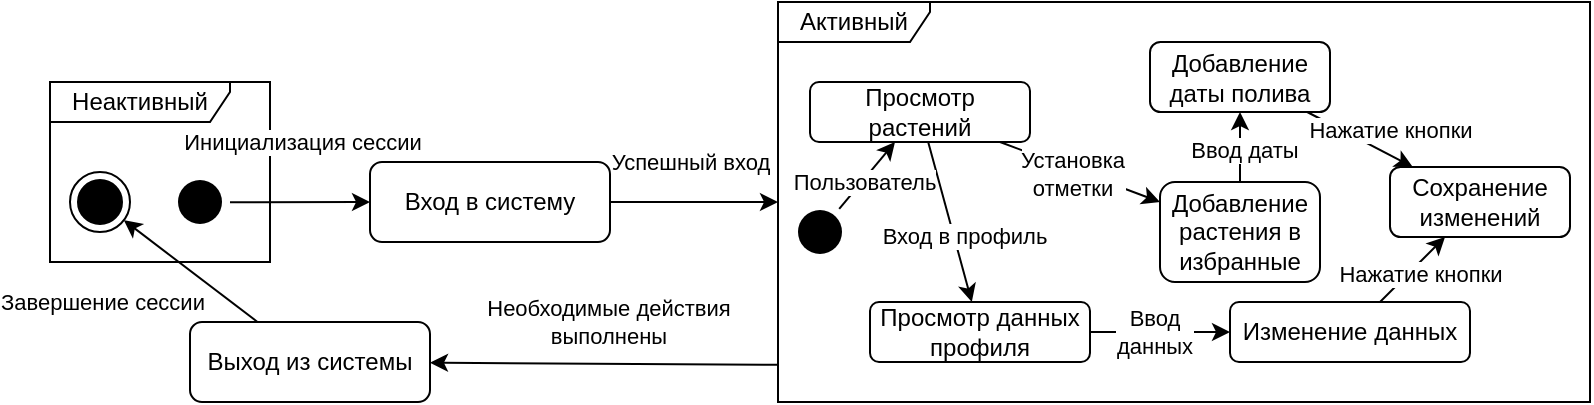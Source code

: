 <mxfile version="27.0.6">
  <diagram name="Page-1" id="b5b7bab2-c9e2-2cf4-8b2a-24fd1a2a6d21">
    <mxGraphModel dx="1143" dy="548" grid="1" gridSize="10" guides="1" tooltips="1" connect="1" arrows="1" fold="1" page="1" pageScale="1" pageWidth="827" pageHeight="1169" background="none" math="0" shadow="0">
      <root>
        <mxCell id="0" />
        <mxCell id="1" parent="0" />
        <mxCell id="jhNfa3J8y6EUKNPpQPUt-3" value="Неактивный" style="shape=umlFrame;whiteSpace=wrap;html=1;pointerEvents=0;width=90;height=20;" parent="1" vertex="1">
          <mxGeometry x="50" y="220" width="110" height="90" as="geometry" />
        </mxCell>
        <mxCell id="jhNfa3J8y6EUKNPpQPUt-9" style="edgeStyle=orthogonalEdgeStyle;rounded=0;orthogonalLoop=1;jettySize=auto;html=1;" parent="1" source="jhNfa3J8y6EUKNPpQPUt-5" target="jhNfa3J8y6EUKNPpQPUt-6" edge="1">
          <mxGeometry relative="1" as="geometry" />
        </mxCell>
        <mxCell id="jhNfa3J8y6EUKNPpQPUt-28" value="Успешный вход" style="edgeLabel;html=1;align=center;verticalAlign=middle;resizable=0;points=[];fontFamily=Helvetica;fontSize=11;fontColor=default;labelBackgroundColor=default;" parent="jhNfa3J8y6EUKNPpQPUt-9" vertex="1" connectable="0">
          <mxGeometry x="-0.285" y="2" relative="1" as="geometry">
            <mxPoint x="10" y="-18" as="offset" />
          </mxGeometry>
        </mxCell>
        <mxCell id="jhNfa3J8y6EUKNPpQPUt-5" value="Вход в систему" style="rounded=1;whiteSpace=wrap;html=1;" parent="1" vertex="1">
          <mxGeometry x="210" y="260" width="120" height="40" as="geometry" />
        </mxCell>
        <mxCell id="jhNfa3J8y6EUKNPpQPUt-26" style="edgeStyle=none;shape=connector;rounded=0;orthogonalLoop=1;jettySize=auto;html=1;strokeColor=default;align=center;verticalAlign=middle;fontFamily=Helvetica;fontSize=11;fontColor=default;labelBackgroundColor=default;endArrow=classic;exitX=-0.001;exitY=0.907;exitDx=0;exitDy=0;exitPerimeter=0;" parent="1" source="jhNfa3J8y6EUKNPpQPUt-6" target="jhNfa3J8y6EUKNPpQPUt-25" edge="1">
          <mxGeometry relative="1" as="geometry" />
        </mxCell>
        <mxCell id="jhNfa3J8y6EUKNPpQPUt-39" value="Необходимые действия&lt;div&gt;выполнены&lt;/div&gt;" style="edgeLabel;html=1;align=center;verticalAlign=middle;resizable=0;points=[];fontFamily=Helvetica;fontSize=11;fontColor=default;labelBackgroundColor=default;" parent="jhNfa3J8y6EUKNPpQPUt-26" vertex="1" connectable="0">
          <mxGeometry x="-0.317" y="-1" relative="1" as="geometry">
            <mxPoint x="-25" y="-20" as="offset" />
          </mxGeometry>
        </mxCell>
        <mxCell id="jhNfa3J8y6EUKNPpQPUt-6" value="Активный" style="shape=umlFrame;whiteSpace=wrap;html=1;pointerEvents=0;width=76;height=20;" parent="1" vertex="1">
          <mxGeometry x="414" y="180" width="406" height="200" as="geometry" />
        </mxCell>
        <mxCell id="jhNfa3J8y6EUKNPpQPUt-17" style="rounded=0;orthogonalLoop=1;jettySize=auto;html=1;" parent="1" source="jhNfa3J8y6EUKNPpQPUt-7" target="jhNfa3J8y6EUKNPpQPUt-16" edge="1">
          <mxGeometry relative="1" as="geometry" />
        </mxCell>
        <mxCell id="jhNfa3J8y6EUKNPpQPUt-18" value="Вход в профиль" style="edgeLabel;html=1;align=center;verticalAlign=middle;resizable=0;points=[];" parent="jhNfa3J8y6EUKNPpQPUt-17" vertex="1" connectable="0">
          <mxGeometry x="-0.41" y="-2" relative="1" as="geometry">
            <mxPoint x="13" y="23" as="offset" />
          </mxGeometry>
        </mxCell>
        <mxCell id="jhNfa3J8y6EUKNPpQPUt-7" value="Просмотр растений" style="rounded=1;whiteSpace=wrap;html=1;" parent="1" vertex="1">
          <mxGeometry x="430" y="220" width="110" height="30" as="geometry" />
        </mxCell>
        <mxCell id="jhNfa3J8y6EUKNPpQPUt-13" style="rounded=0;orthogonalLoop=1;jettySize=auto;html=1;" parent="1" source="jhNfa3J8y6EUKNPpQPUt-12" target="jhNfa3J8y6EUKNPpQPUt-7" edge="1">
          <mxGeometry relative="1" as="geometry" />
        </mxCell>
        <mxCell id="jhNfa3J8y6EUKNPpQPUt-29" value="Пользователь" style="edgeLabel;html=1;align=center;verticalAlign=middle;resizable=0;points=[];fontFamily=Helvetica;fontSize=11;fontColor=default;labelBackgroundColor=default;" parent="jhNfa3J8y6EUKNPpQPUt-13" vertex="1" connectable="0">
          <mxGeometry x="-0.15" relative="1" as="geometry">
            <mxPoint as="offset" />
          </mxGeometry>
        </mxCell>
        <mxCell id="jhNfa3J8y6EUKNPpQPUt-12" value="" style="ellipse;html=1;shape=endState;fillColor=#000000;strokeColor=none;" parent="1" vertex="1">
          <mxGeometry x="420" y="280" width="30" height="30" as="geometry" />
        </mxCell>
        <mxCell id="jhNfa3J8y6EUKNPpQPUt-16" value="Просмотр данных профиля" style="rounded=1;whiteSpace=wrap;html=1;" parent="1" vertex="1">
          <mxGeometry x="460" y="330" width="110" height="30" as="geometry" />
        </mxCell>
        <mxCell id="jhNfa3J8y6EUKNPpQPUt-25" value="Выход из системы" style="rounded=1;whiteSpace=wrap;html=1;" parent="1" vertex="1">
          <mxGeometry x="120" y="340" width="120" height="40" as="geometry" />
        </mxCell>
        <mxCell id="jhNfa3J8y6EUKNPpQPUt-27" style="edgeStyle=none;shape=connector;rounded=0;orthogonalLoop=1;jettySize=auto;html=1;strokeColor=default;align=center;verticalAlign=middle;fontFamily=Helvetica;fontSize=11;fontColor=default;labelBackgroundColor=default;endArrow=classic;" parent="1" source="jhNfa3J8y6EUKNPpQPUt-25" target="jhNfa3J8y6EUKNPpQPUt-43" edge="1">
          <mxGeometry relative="1" as="geometry">
            <mxPoint x="87" y="310" as="targetPoint" />
          </mxGeometry>
        </mxCell>
        <mxCell id="jhNfa3J8y6EUKNPpQPUt-38" value="Завершение сессии" style="edgeLabel;html=1;align=center;verticalAlign=middle;resizable=0;points=[];fontFamily=Helvetica;fontSize=11;fontColor=default;labelBackgroundColor=default;" parent="jhNfa3J8y6EUKNPpQPUt-27" vertex="1" connectable="0">
          <mxGeometry x="0.479" y="1" relative="1" as="geometry">
            <mxPoint x="-28" y="27" as="offset" />
          </mxGeometry>
        </mxCell>
        <mxCell id="jhNfa3J8y6EUKNPpQPUt-36" style="edgeStyle=none;shape=connector;rounded=0;orthogonalLoop=1;jettySize=auto;html=1;strokeColor=default;align=center;verticalAlign=middle;fontFamily=Helvetica;fontSize=11;fontColor=default;labelBackgroundColor=default;endArrow=classic;" parent="1" source="jhNfa3J8y6EUKNPpQPUt-35" target="jhNfa3J8y6EUKNPpQPUt-5" edge="1">
          <mxGeometry relative="1" as="geometry" />
        </mxCell>
        <mxCell id="jhNfa3J8y6EUKNPpQPUt-37" value="Инициализация сессии" style="edgeLabel;html=1;align=center;verticalAlign=middle;resizable=0;points=[];fontFamily=Helvetica;fontSize=11;fontColor=default;labelBackgroundColor=default;" parent="jhNfa3J8y6EUKNPpQPUt-36" vertex="1" connectable="0">
          <mxGeometry x="-0.123" y="-1" relative="1" as="geometry">
            <mxPoint x="5" y="-31" as="offset" />
          </mxGeometry>
        </mxCell>
        <mxCell id="jhNfa3J8y6EUKNPpQPUt-35" value="" style="ellipse;html=1;shape=endState;fillColor=#000000;strokeColor=none;" parent="1" vertex="1">
          <mxGeometry x="110" y="265" width="30" height="30" as="geometry" />
        </mxCell>
        <mxCell id="jhNfa3J8y6EUKNPpQPUt-43" value="" style="ellipse;html=1;shape=endState;fillColor=#000000;strokeColor=#000000;fontFamily=Helvetica;fontSize=11;fontColor=default;labelBackgroundColor=default;" parent="1" vertex="1">
          <mxGeometry x="60" y="265" width="30" height="30" as="geometry" />
        </mxCell>
        <mxCell id="UwgCjSqIDFjQyIy4jIcr-1" value="Добавление растения в избранные" style="rounded=1;whiteSpace=wrap;html=1;" vertex="1" parent="1">
          <mxGeometry x="605" y="270" width="80" height="50" as="geometry" />
        </mxCell>
        <mxCell id="UwgCjSqIDFjQyIy4jIcr-13" style="rounded=0;orthogonalLoop=1;jettySize=auto;html=1;" edge="1" parent="1" source="UwgCjSqIDFjQyIy4jIcr-2" target="UwgCjSqIDFjQyIy4jIcr-12">
          <mxGeometry relative="1" as="geometry" />
        </mxCell>
        <mxCell id="UwgCjSqIDFjQyIy4jIcr-15" value="Нажатие кнопки" style="edgeLabel;html=1;align=center;verticalAlign=middle;resizable=0;points=[];" vertex="1" connectable="0" parent="UwgCjSqIDFjQyIy4jIcr-13">
          <mxGeometry x="-0.32" y="1" relative="1" as="geometry">
            <mxPoint x="23" as="offset" />
          </mxGeometry>
        </mxCell>
        <mxCell id="UwgCjSqIDFjQyIy4jIcr-2" value="Добавление даты полива" style="rounded=1;whiteSpace=wrap;html=1;" vertex="1" parent="1">
          <mxGeometry x="600" y="200" width="90" height="35" as="geometry" />
        </mxCell>
        <mxCell id="UwgCjSqIDFjQyIy4jIcr-14" style="rounded=0;orthogonalLoop=1;jettySize=auto;html=1;" edge="1" parent="1" source="UwgCjSqIDFjQyIy4jIcr-3" target="UwgCjSqIDFjQyIy4jIcr-12">
          <mxGeometry relative="1" as="geometry" />
        </mxCell>
        <mxCell id="UwgCjSqIDFjQyIy4jIcr-16" value="Нажатие кнопки" style="edgeLabel;html=1;align=center;verticalAlign=middle;resizable=0;points=[];" vertex="1" connectable="0" parent="UwgCjSqIDFjQyIy4jIcr-14">
          <mxGeometry x="0.026" y="-4" relative="1" as="geometry">
            <mxPoint as="offset" />
          </mxGeometry>
        </mxCell>
        <mxCell id="UwgCjSqIDFjQyIy4jIcr-3" value="Изменение данных" style="rounded=1;whiteSpace=wrap;html=1;" vertex="1" parent="1">
          <mxGeometry x="640" y="330" width="120" height="30" as="geometry" />
        </mxCell>
        <mxCell id="UwgCjSqIDFjQyIy4jIcr-4" style="rounded=0;orthogonalLoop=1;jettySize=auto;html=1;" edge="1" parent="1" source="jhNfa3J8y6EUKNPpQPUt-7" target="UwgCjSqIDFjQyIy4jIcr-1">
          <mxGeometry relative="1" as="geometry">
            <mxPoint x="610" y="210" as="sourcePoint" />
            <mxPoint x="646" y="290" as="targetPoint" />
          </mxGeometry>
        </mxCell>
        <mxCell id="UwgCjSqIDFjQyIy4jIcr-5" value="Установка&lt;div&gt;отметки&lt;/div&gt;" style="edgeLabel;html=1;align=center;verticalAlign=middle;resizable=0;points=[];" vertex="1" connectable="0" parent="UwgCjSqIDFjQyIy4jIcr-4">
          <mxGeometry x="-0.41" y="-2" relative="1" as="geometry">
            <mxPoint x="13" y="5" as="offset" />
          </mxGeometry>
        </mxCell>
        <mxCell id="UwgCjSqIDFjQyIy4jIcr-8" style="rounded=0;orthogonalLoop=1;jettySize=auto;html=1;" edge="1" parent="1" source="UwgCjSqIDFjQyIy4jIcr-1" target="UwgCjSqIDFjQyIy4jIcr-2">
          <mxGeometry relative="1" as="geometry">
            <mxPoint x="630" y="240" as="sourcePoint" />
            <mxPoint x="717" y="267" as="targetPoint" />
          </mxGeometry>
        </mxCell>
        <mxCell id="UwgCjSqIDFjQyIy4jIcr-9" value="Ввод даты" style="edgeLabel;html=1;align=center;verticalAlign=middle;resizable=0;points=[];" vertex="1" connectable="0" parent="UwgCjSqIDFjQyIy4jIcr-8">
          <mxGeometry x="-0.41" y="-2" relative="1" as="geometry">
            <mxPoint y="-6" as="offset" />
          </mxGeometry>
        </mxCell>
        <mxCell id="UwgCjSqIDFjQyIy4jIcr-10" style="rounded=0;orthogonalLoop=1;jettySize=auto;html=1;" edge="1" parent="1" source="jhNfa3J8y6EUKNPpQPUt-16" target="UwgCjSqIDFjQyIy4jIcr-3">
          <mxGeometry relative="1" as="geometry">
            <mxPoint x="610" y="385" as="sourcePoint" />
            <mxPoint x="643" y="340" as="targetPoint" />
          </mxGeometry>
        </mxCell>
        <mxCell id="UwgCjSqIDFjQyIy4jIcr-11" value="Ввод&lt;div&gt;данных&lt;/div&gt;" style="edgeLabel;html=1;align=center;verticalAlign=middle;resizable=0;points=[];" vertex="1" connectable="0" parent="UwgCjSqIDFjQyIy4jIcr-10">
          <mxGeometry x="-0.41" y="-2" relative="1" as="geometry">
            <mxPoint x="11" y="-2" as="offset" />
          </mxGeometry>
        </mxCell>
        <mxCell id="UwgCjSqIDFjQyIy4jIcr-12" value="Сохранение изменений" style="rounded=1;whiteSpace=wrap;html=1;" vertex="1" parent="1">
          <mxGeometry x="720" y="262.5" width="90" height="35" as="geometry" />
        </mxCell>
      </root>
    </mxGraphModel>
  </diagram>
</mxfile>

